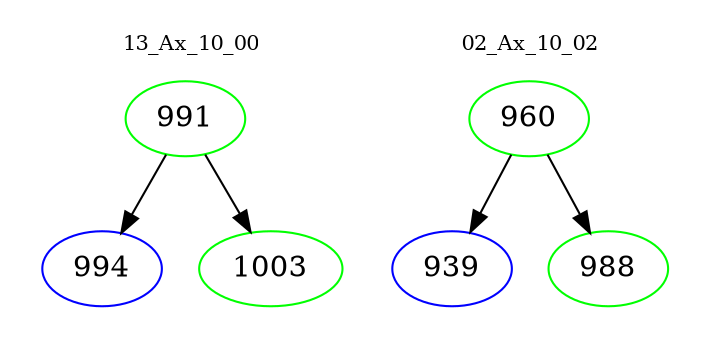 digraph{
subgraph cluster_0 {
color = white
label = "13_Ax_10_00";
fontsize=10;
T0_991 [label="991", color="green"]
T0_991 -> T0_994 [color="black"]
T0_994 [label="994", color="blue"]
T0_991 -> T0_1003 [color="black"]
T0_1003 [label="1003", color="green"]
}
subgraph cluster_1 {
color = white
label = "02_Ax_10_02";
fontsize=10;
T1_960 [label="960", color="green"]
T1_960 -> T1_939 [color="black"]
T1_939 [label="939", color="blue"]
T1_960 -> T1_988 [color="black"]
T1_988 [label="988", color="green"]
}
}
